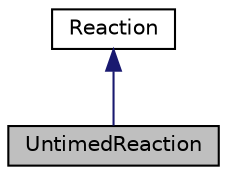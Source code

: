 digraph "UntimedReaction"
{
 // INTERACTIVE_SVG=YES
 // LATEX_PDF_SIZE
  bgcolor="transparent";
  edge [fontname="Helvetica",fontsize="10",labelfontname="Helvetica",labelfontsize="10"];
  node [fontname="Helvetica",fontsize="10",shape=record];
  Node1 [label="UntimedReaction",height=0.2,width=0.4,color="black", fillcolor="grey75", style="filled", fontcolor="black",tooltip="Reactions that are triggered based on something else than time."];
  Node2 -> Node1 [dir="back",color="midnightblue",fontsize="10",style="solid",fontname="Helvetica"];
  Node2 [label="Reaction",height=0.2,width=0.4,color="black",URL="$class_reaction.html",tooltip="Reactions are code to be called when a given condition is fulfilled."];
}
